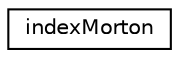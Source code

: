 digraph "Graphical Class Hierarchy"
{
 // LATEX_PDF_SIZE
  edge [fontname="Helvetica",fontsize="10",labelfontname="Helvetica",labelfontsize="10"];
  node [fontname="Helvetica",fontsize="10",shape=record];
  rankdir="LR";
  Node0 [label="indexMorton",height=0.2,width=0.4,color="black", fillcolor="white", style="filled",URL="$structpFlow_1_1indexMorton.html",tooltip=" "];
}
